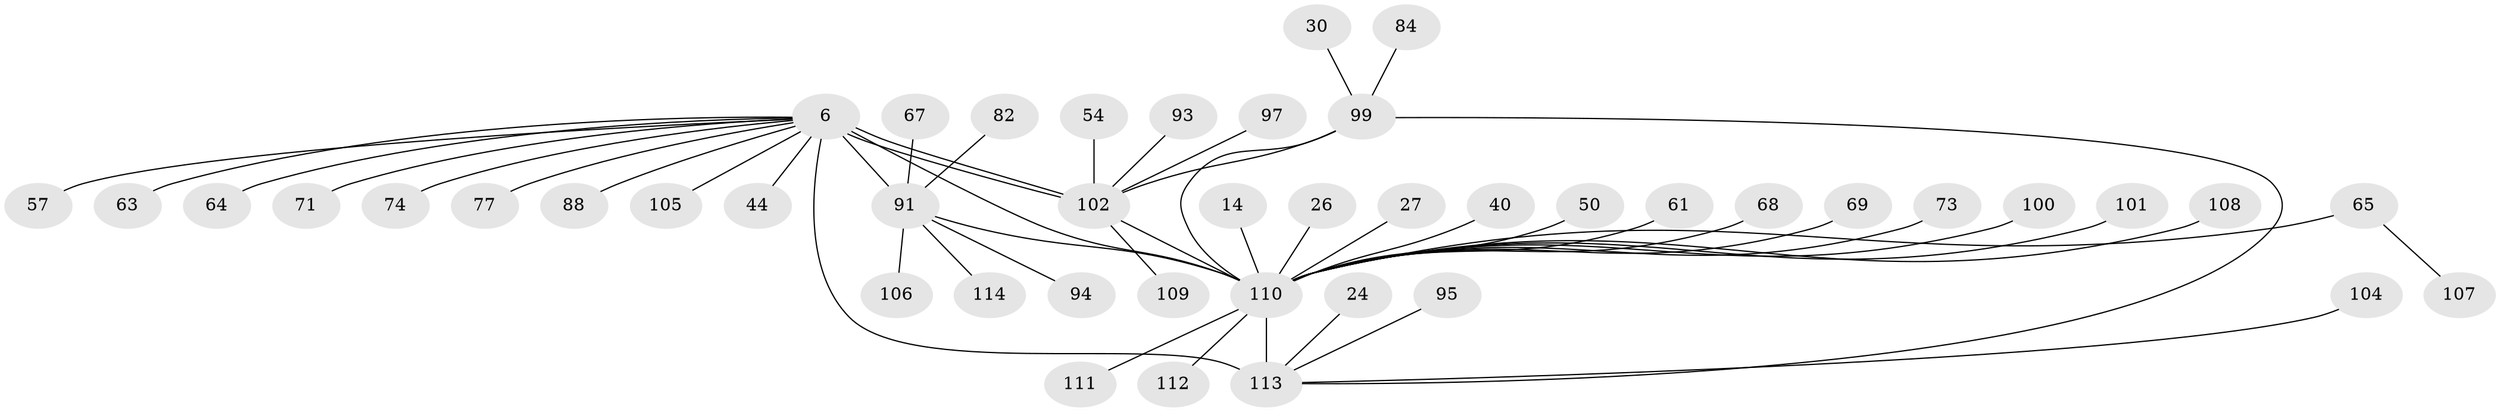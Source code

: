// original degree distribution, {3: 0.14035087719298245, 17: 0.008771929824561403, 14: 0.008771929824561403, 18: 0.008771929824561403, 6: 0.017543859649122806, 22: 0.008771929824561403, 7: 0.017543859649122806, 10: 0.017543859649122806, 4: 0.06140350877192982, 11: 0.008771929824561403, 1: 0.4473684210526316, 5: 0.043859649122807015, 2: 0.20175438596491227, 8: 0.008771929824561403}
// Generated by graph-tools (version 1.1) at 2025/50/03/04/25 21:50:58]
// undirected, 45 vertices, 50 edges
graph export_dot {
graph [start="1"]
  node [color=gray90,style=filled];
  6 [super="+4"];
  14;
  24;
  26;
  27;
  30;
  40;
  44;
  50;
  54;
  57;
  61;
  63;
  64;
  65 [super="+39"];
  67;
  68;
  69;
  71 [super="+47"];
  73;
  74;
  77;
  82;
  84;
  88;
  91 [super="+36+75+28+51+35+43+45+49+56"];
  93;
  94;
  95;
  97;
  99 [super="+72+86+92+13+87"];
  100;
  101;
  102 [super="+22+9+78"];
  104;
  105 [super="+48+41"];
  106;
  107;
  108 [super="+85"];
  109;
  110 [super="+89+2+79+80+90+98"];
  111;
  112;
  113 [super="+103+96+66+55+83"];
  114 [super="+34"];
  6 -- 44;
  6 -- 63 [weight=2];
  6 -- 88;
  6 -- 102 [weight=6];
  6 -- 102;
  6 -- 113 [weight=6];
  6 -- 64;
  6 -- 74;
  6 -- 77;
  6 -- 57;
  6 -- 110 [weight=6];
  6 -- 91 [weight=6];
  6 -- 71;
  6 -- 105 [weight=2];
  14 -- 110;
  24 -- 113;
  26 -- 110;
  27 -- 110;
  30 -- 99;
  40 -- 110;
  50 -- 110;
  54 -- 102;
  61 -- 110;
  65 -- 107;
  65 -- 110 [weight=4];
  67 -- 91;
  68 -- 110;
  69 -- 110;
  73 -- 110;
  82 -- 91;
  84 -- 99;
  91 -- 110 [weight=3];
  91 -- 114;
  91 -- 106;
  91 -- 94;
  93 -- 102;
  95 -- 113;
  97 -- 102;
  99 -- 110 [weight=7];
  99 -- 102 [weight=2];
  99 -- 113;
  100 -- 110;
  101 -- 110;
  102 -- 109;
  102 -- 110 [weight=6];
  104 -- 113;
  108 -- 110 [weight=2];
  110 -- 111;
  110 -- 113 [weight=4];
  110 -- 112;
}
